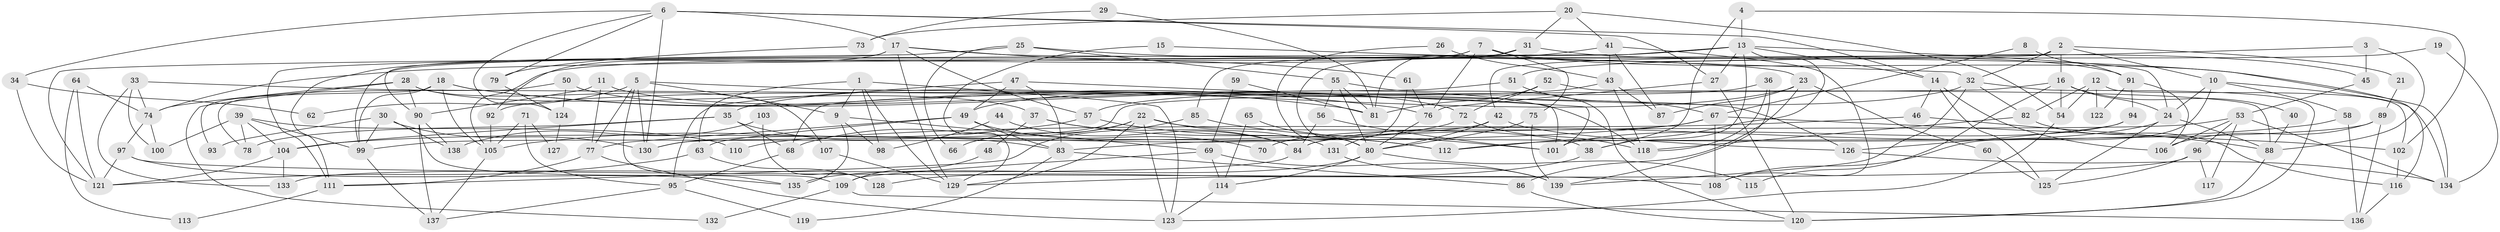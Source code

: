 // Generated by graph-tools (version 1.1) at 2025/15/03/09/25 04:15:05]
// undirected, 139 vertices, 278 edges
graph export_dot {
graph [start="1"]
  node [color=gray90,style=filled];
  1;
  2;
  3;
  4;
  5;
  6;
  7;
  8;
  9;
  10;
  11;
  12;
  13;
  14;
  15;
  16;
  17;
  18;
  19;
  20;
  21;
  22;
  23;
  24;
  25;
  26;
  27;
  28;
  29;
  30;
  31;
  32;
  33;
  34;
  35;
  36;
  37;
  38;
  39;
  40;
  41;
  42;
  43;
  44;
  45;
  46;
  47;
  48;
  49;
  50;
  51;
  52;
  53;
  54;
  55;
  56;
  57;
  58;
  59;
  60;
  61;
  62;
  63;
  64;
  65;
  66;
  67;
  68;
  69;
  70;
  71;
  72;
  73;
  74;
  75;
  76;
  77;
  78;
  79;
  80;
  81;
  82;
  83;
  84;
  85;
  86;
  87;
  88;
  89;
  90;
  91;
  92;
  93;
  94;
  95;
  96;
  97;
  98;
  99;
  100;
  101;
  102;
  103;
  104;
  105;
  106;
  107;
  108;
  109;
  110;
  111;
  112;
  113;
  114;
  115;
  116;
  117;
  118;
  119;
  120;
  121;
  122;
  123;
  124;
  125;
  126;
  127;
  128;
  129;
  130;
  131;
  132;
  133;
  134;
  135;
  136;
  137;
  138;
  139;
  1 -- 129;
  1 -- 123;
  1 -- 9;
  1 -- 63;
  1 -- 98;
  2 -- 42;
  2 -- 32;
  2 -- 10;
  2 -- 16;
  2 -- 21;
  3 -- 74;
  3 -- 45;
  3 -- 88;
  4 -- 38;
  4 -- 13;
  4 -- 102;
  5 -- 135;
  5 -- 130;
  5 -- 9;
  5 -- 62;
  5 -- 77;
  5 -- 101;
  6 -- 17;
  6 -- 27;
  6 -- 14;
  6 -- 34;
  6 -- 79;
  6 -- 124;
  6 -- 130;
  7 -- 111;
  7 -- 116;
  7 -- 75;
  7 -- 76;
  7 -- 91;
  7 -- 99;
  8 -- 67;
  8 -- 91;
  9 -- 69;
  9 -- 98;
  9 -- 135;
  10 -- 24;
  10 -- 58;
  10 -- 108;
  10 -- 134;
  11 -- 77;
  11 -- 72;
  11 -- 90;
  12 -- 54;
  12 -- 102;
  12 -- 82;
  12 -- 122;
  13 -- 14;
  13 -- 24;
  13 -- 27;
  13 -- 38;
  13 -- 80;
  13 -- 112;
  13 -- 121;
  14 -- 125;
  14 -- 46;
  14 -- 106;
  15 -- 129;
  15 -- 32;
  16 -- 54;
  16 -- 24;
  16 -- 40;
  16 -- 115;
  16 -- 130;
  17 -- 57;
  17 -- 23;
  17 -- 61;
  17 -- 90;
  17 -- 92;
  17 -- 129;
  18 -- 99;
  18 -- 76;
  18 -- 81;
  18 -- 93;
  18 -- 105;
  19 -- 134;
  19 -- 51;
  20 -- 31;
  20 -- 41;
  20 -- 54;
  20 -- 73;
  21 -- 89;
  22 -- 68;
  22 -- 123;
  22 -- 38;
  22 -- 66;
  22 -- 129;
  22 -- 131;
  23 -- 35;
  23 -- 86;
  23 -- 60;
  23 -- 87;
  24 -- 88;
  24 -- 84;
  24 -- 125;
  25 -- 55;
  25 -- 134;
  25 -- 66;
  25 -- 111;
  26 -- 43;
  26 -- 80;
  27 -- 76;
  27 -- 120;
  28 -- 37;
  28 -- 90;
  28 -- 74;
  28 -- 107;
  28 -- 132;
  29 -- 81;
  29 -- 73;
  30 -- 130;
  30 -- 99;
  30 -- 93;
  30 -- 138;
  31 -- 81;
  31 -- 105;
  31 -- 45;
  32 -- 57;
  32 -- 139;
  32 -- 82;
  32 -- 120;
  33 -- 133;
  33 -- 74;
  33 -- 100;
  33 -- 126;
  34 -- 121;
  34 -- 62;
  35 -- 83;
  35 -- 104;
  35 -- 68;
  35 -- 78;
  36 -- 139;
  36 -- 118;
  36 -- 92;
  37 -- 84;
  37 -- 112;
  37 -- 48;
  38 -- 128;
  39 -- 100;
  39 -- 99;
  39 -- 78;
  39 -- 104;
  39 -- 110;
  40 -- 88;
  41 -- 87;
  41 -- 43;
  41 -- 85;
  41 -- 108;
  42 -- 99;
  42 -- 80;
  42 -- 126;
  43 -- 49;
  43 -- 118;
  43 -- 87;
  44 -- 84;
  44 -- 98;
  45 -- 53;
  46 -- 88;
  46 -- 110;
  47 -- 101;
  47 -- 49;
  47 -- 83;
  47 -- 95;
  48 -- 109;
  49 -- 63;
  49 -- 77;
  49 -- 70;
  49 -- 83;
  50 -- 118;
  50 -- 78;
  50 -- 124;
  51 -- 67;
  51 -- 68;
  52 -- 81;
  52 -- 88;
  52 -- 72;
  53 -- 134;
  53 -- 84;
  53 -- 96;
  53 -- 106;
  53 -- 117;
  54 -- 123;
  55 -- 120;
  55 -- 80;
  55 -- 56;
  55 -- 81;
  56 -- 101;
  56 -- 84;
  57 -- 112;
  57 -- 105;
  58 -- 83;
  58 -- 136;
  59 -- 81;
  59 -- 69;
  60 -- 125;
  61 -- 76;
  61 -- 131;
  63 -- 121;
  63 -- 128;
  64 -- 121;
  64 -- 74;
  64 -- 113;
  65 -- 80;
  65 -- 114;
  67 -- 108;
  67 -- 102;
  67 -- 70;
  67 -- 104;
  68 -- 95;
  69 -- 139;
  69 -- 109;
  69 -- 114;
  71 -- 105;
  71 -- 95;
  71 -- 127;
  72 -- 130;
  72 -- 118;
  73 -- 79;
  74 -- 97;
  74 -- 100;
  75 -- 80;
  75 -- 139;
  76 -- 80;
  77 -- 111;
  77 -- 123;
  79 -- 124;
  80 -- 135;
  80 -- 114;
  80 -- 115;
  82 -- 116;
  82 -- 118;
  83 -- 86;
  83 -- 119;
  84 -- 133;
  85 -- 101;
  85 -- 111;
  86 -- 120;
  88 -- 120;
  89 -- 136;
  89 -- 106;
  89 -- 112;
  90 -- 109;
  90 -- 137;
  90 -- 138;
  91 -- 106;
  91 -- 94;
  91 -- 122;
  92 -- 105;
  94 -- 126;
  94 -- 101;
  95 -- 137;
  95 -- 119;
  96 -- 129;
  96 -- 117;
  96 -- 125;
  97 -- 108;
  97 -- 121;
  97 -- 135;
  99 -- 137;
  102 -- 116;
  103 -- 138;
  103 -- 128;
  104 -- 121;
  104 -- 133;
  105 -- 137;
  107 -- 129;
  109 -- 132;
  109 -- 136;
  111 -- 113;
  114 -- 123;
  116 -- 136;
  124 -- 127;
  126 -- 134;
  131 -- 139;
}
